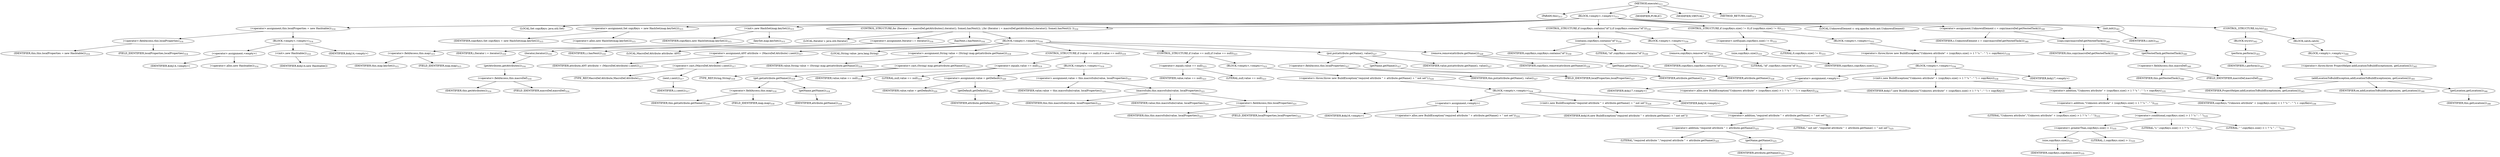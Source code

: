 digraph "execute" {  
"726" [label = <(METHOD,execute)<SUB>313</SUB>> ]
"46" [label = <(PARAM,this)<SUB>313</SUB>> ]
"727" [label = <(BLOCK,&lt;empty&gt;,&lt;empty&gt;)<SUB>313</SUB>> ]
"728" [label = <(&lt;operator&gt;.assignment,this.localProperties = new Hashtable())<SUB>314</SUB>> ]
"729" [label = <(&lt;operator&gt;.fieldAccess,this.localProperties)<SUB>314</SUB>> ]
"730" [label = <(IDENTIFIER,this,this.localProperties = new Hashtable())<SUB>314</SUB>> ]
"731" [label = <(FIELD_IDENTIFIER,localProperties,localProperties)<SUB>314</SUB>> ]
"732" [label = <(BLOCK,&lt;empty&gt;,&lt;empty&gt;)<SUB>314</SUB>> ]
"733" [label = <(&lt;operator&gt;.assignment,&lt;empty&gt;)> ]
"734" [label = <(IDENTIFIER,$obj14,&lt;empty&gt;)> ]
"735" [label = <(&lt;operator&gt;.alloc,new Hashtable())<SUB>314</SUB>> ]
"736" [label = <(&lt;init&gt;,new Hashtable())<SUB>314</SUB>> ]
"737" [label = <(IDENTIFIER,$obj14,new Hashtable())> ]
"738" [label = <(IDENTIFIER,$obj14,&lt;empty&gt;)> ]
"44" [label = <(LOCAL,Set copyKeys: java.util.Set)> ]
"739" [label = <(&lt;operator&gt;.assignment,Set copyKeys = new HashSet(map.keySet()))<SUB>315</SUB>> ]
"740" [label = <(IDENTIFIER,copyKeys,Set copyKeys = new HashSet(map.keySet()))<SUB>315</SUB>> ]
"741" [label = <(&lt;operator&gt;.alloc,new HashSet(map.keySet()))<SUB>315</SUB>> ]
"742" [label = <(&lt;init&gt;,new HashSet(map.keySet()))<SUB>315</SUB>> ]
"43" [label = <(IDENTIFIER,copyKeys,new HashSet(map.keySet()))<SUB>315</SUB>> ]
"743" [label = <(keySet,map.keySet())<SUB>315</SUB>> ]
"744" [label = <(&lt;operator&gt;.fieldAccess,this.map)<SUB>315</SUB>> ]
"745" [label = <(IDENTIFIER,this,map.keySet())<SUB>315</SUB>> ]
"746" [label = <(FIELD_IDENTIFIER,map,map)<SUB>315</SUB>> ]
"747" [label = <(CONTROL_STRUCTURE,for (Iterator i = macroDef.getAttributes().iterator(); Some(i.hasNext()); ),for (Iterator i = macroDef.getAttributes().iterator(); Some(i.hasNext()); ))<SUB>316</SUB>> ]
"748" [label = <(LOCAL,Iterator i: java.util.Iterator)> ]
"749" [label = <(&lt;operator&gt;.assignment,Iterator i = iterator())<SUB>316</SUB>> ]
"750" [label = <(IDENTIFIER,i,Iterator i = iterator())<SUB>316</SUB>> ]
"751" [label = <(iterator,iterator())<SUB>316</SUB>> ]
"752" [label = <(getAttributes,getAttributes())<SUB>316</SUB>> ]
"753" [label = <(&lt;operator&gt;.fieldAccess,this.macroDef)<SUB>316</SUB>> ]
"754" [label = <(IDENTIFIER,this,getAttributes())<SUB>316</SUB>> ]
"755" [label = <(FIELD_IDENTIFIER,macroDef,macroDef)<SUB>316</SUB>> ]
"756" [label = <(hasNext,i.hasNext())<SUB>316</SUB>> ]
"757" [label = <(IDENTIFIER,i,i.hasNext())<SUB>316</SUB>> ]
"758" [label = <(BLOCK,&lt;empty&gt;,&lt;empty&gt;)<SUB>316</SUB>> ]
"759" [label = <(LOCAL,MacroDef.Attribute attribute: ANY)> ]
"760" [label = <(&lt;operator&gt;.assignment,ANY attribute = (MacroDef.Attribute) i.next())<SUB>317</SUB>> ]
"761" [label = <(IDENTIFIER,attribute,ANY attribute = (MacroDef.Attribute) i.next())<SUB>317</SUB>> ]
"762" [label = <(&lt;operator&gt;.cast,(MacroDef.Attribute) i.next())<SUB>317</SUB>> ]
"763" [label = <(TYPE_REF,MacroDef.Attribute,MacroDef.Attribute)<SUB>317</SUB>> ]
"764" [label = <(next,i.next())<SUB>317</SUB>> ]
"765" [label = <(IDENTIFIER,i,i.next())<SUB>317</SUB>> ]
"766" [label = <(LOCAL,String value: java.lang.String)> ]
"767" [label = <(&lt;operator&gt;.assignment,String value = (String) map.get(attribute.getName()))<SUB>318</SUB>> ]
"768" [label = <(IDENTIFIER,value,String value = (String) map.get(attribute.getName()))<SUB>318</SUB>> ]
"769" [label = <(&lt;operator&gt;.cast,(String) map.get(attribute.getName()))<SUB>318</SUB>> ]
"770" [label = <(TYPE_REF,String,String)<SUB>318</SUB>> ]
"771" [label = <(get,get(attribute.getName()))<SUB>318</SUB>> ]
"772" [label = <(&lt;operator&gt;.fieldAccess,this.map)<SUB>318</SUB>> ]
"773" [label = <(IDENTIFIER,this,get(attribute.getName()))<SUB>318</SUB>> ]
"774" [label = <(FIELD_IDENTIFIER,map,map)<SUB>318</SUB>> ]
"775" [label = <(getName,getName())<SUB>318</SUB>> ]
"776" [label = <(IDENTIFIER,attribute,getName())<SUB>318</SUB>> ]
"777" [label = <(CONTROL_STRUCTURE,if (value == null),if (value == null))<SUB>319</SUB>> ]
"778" [label = <(&lt;operator&gt;.equals,value == null)<SUB>319</SUB>> ]
"779" [label = <(IDENTIFIER,value,value == null)<SUB>319</SUB>> ]
"780" [label = <(LITERAL,null,value == null)<SUB>319</SUB>> ]
"781" [label = <(BLOCK,&lt;empty&gt;,&lt;empty&gt;)<SUB>319</SUB>> ]
"782" [label = <(&lt;operator&gt;.assignment,value = getDefault())<SUB>320</SUB>> ]
"783" [label = <(IDENTIFIER,value,value = getDefault())<SUB>320</SUB>> ]
"784" [label = <(getDefault,getDefault())<SUB>320</SUB>> ]
"785" [label = <(IDENTIFIER,attribute,getDefault())<SUB>320</SUB>> ]
"786" [label = <(&lt;operator&gt;.assignment,value = this.macroSubs(value, localProperties))<SUB>321</SUB>> ]
"787" [label = <(IDENTIFIER,value,value = this.macroSubs(value, localProperties))<SUB>321</SUB>> ]
"788" [label = <(macroSubs,this.macroSubs(value, localProperties))<SUB>321</SUB>> ]
"45" [label = <(IDENTIFIER,this,this.macroSubs(value, localProperties))<SUB>321</SUB>> ]
"789" [label = <(IDENTIFIER,value,this.macroSubs(value, localProperties))<SUB>321</SUB>> ]
"790" [label = <(&lt;operator&gt;.fieldAccess,this.localProperties)<SUB>321</SUB>> ]
"791" [label = <(IDENTIFIER,this,this.macroSubs(value, localProperties))<SUB>321</SUB>> ]
"792" [label = <(FIELD_IDENTIFIER,localProperties,localProperties)<SUB>321</SUB>> ]
"793" [label = <(CONTROL_STRUCTURE,if (value == null),if (value == null))<SUB>323</SUB>> ]
"794" [label = <(&lt;operator&gt;.equals,value == null)<SUB>323</SUB>> ]
"795" [label = <(IDENTIFIER,value,value == null)<SUB>323</SUB>> ]
"796" [label = <(LITERAL,null,value == null)<SUB>323</SUB>> ]
"797" [label = <(BLOCK,&lt;empty&gt;,&lt;empty&gt;)<SUB>323</SUB>> ]
"798" [label = <(&lt;operator&gt;.throw,throw new BuildException(&quot;required attribute &quot; + attribute.getName() + &quot; not set&quot;);)<SUB>324</SUB>> ]
"799" [label = <(BLOCK,&lt;empty&gt;,&lt;empty&gt;)<SUB>324</SUB>> ]
"800" [label = <(&lt;operator&gt;.assignment,&lt;empty&gt;)> ]
"801" [label = <(IDENTIFIER,$obj16,&lt;empty&gt;)> ]
"802" [label = <(&lt;operator&gt;.alloc,new BuildException(&quot;required attribute &quot; + attribute.getName() + &quot; not set&quot;))<SUB>324</SUB>> ]
"803" [label = <(&lt;init&gt;,new BuildException(&quot;required attribute &quot; + attribute.getName() + &quot; not set&quot;))<SUB>324</SUB>> ]
"804" [label = <(IDENTIFIER,$obj16,new BuildException(&quot;required attribute &quot; + attribute.getName() + &quot; not set&quot;))> ]
"805" [label = <(&lt;operator&gt;.addition,&quot;required attribute &quot; + attribute.getName() + &quot; not set&quot;)<SUB>325</SUB>> ]
"806" [label = <(&lt;operator&gt;.addition,&quot;required attribute &quot; + attribute.getName())<SUB>325</SUB>> ]
"807" [label = <(LITERAL,&quot;required attribute &quot;,&quot;required attribute &quot; + attribute.getName())<SUB>325</SUB>> ]
"808" [label = <(getName,getName())<SUB>325</SUB>> ]
"809" [label = <(IDENTIFIER,attribute,getName())<SUB>325</SUB>> ]
"810" [label = <(LITERAL,&quot; not set&quot;,&quot;required attribute &quot; + attribute.getName() + &quot; not set&quot;)<SUB>325</SUB>> ]
"811" [label = <(IDENTIFIER,$obj16,&lt;empty&gt;)> ]
"812" [label = <(put,put(attribute.getName(), value))<SUB>327</SUB>> ]
"813" [label = <(&lt;operator&gt;.fieldAccess,this.localProperties)<SUB>327</SUB>> ]
"814" [label = <(IDENTIFIER,this,put(attribute.getName(), value))<SUB>327</SUB>> ]
"815" [label = <(FIELD_IDENTIFIER,localProperties,localProperties)<SUB>327</SUB>> ]
"816" [label = <(getName,getName())<SUB>327</SUB>> ]
"817" [label = <(IDENTIFIER,attribute,getName())<SUB>327</SUB>> ]
"818" [label = <(IDENTIFIER,value,put(attribute.getName(), value))<SUB>327</SUB>> ]
"819" [label = <(remove,remove(attribute.getName()))<SUB>328</SUB>> ]
"820" [label = <(IDENTIFIER,copyKeys,remove(attribute.getName()))<SUB>328</SUB>> ]
"821" [label = <(getName,getName())<SUB>328</SUB>> ]
"822" [label = <(IDENTIFIER,attribute,getName())<SUB>328</SUB>> ]
"823" [label = <(CONTROL_STRUCTURE,if (copyKeys.contains(&quot;id&quot;)),if (copyKeys.contains(&quot;id&quot;)))<SUB>330</SUB>> ]
"824" [label = <(contains,copyKeys.contains(&quot;id&quot;))<SUB>330</SUB>> ]
"825" [label = <(IDENTIFIER,copyKeys,copyKeys.contains(&quot;id&quot;))<SUB>330</SUB>> ]
"826" [label = <(LITERAL,&quot;id&quot;,copyKeys.contains(&quot;id&quot;))<SUB>330</SUB>> ]
"827" [label = <(BLOCK,&lt;empty&gt;,&lt;empty&gt;)<SUB>330</SUB>> ]
"828" [label = <(remove,copyKeys.remove(&quot;id&quot;))<SUB>331</SUB>> ]
"829" [label = <(IDENTIFIER,copyKeys,copyKeys.remove(&quot;id&quot;))<SUB>331</SUB>> ]
"830" [label = <(LITERAL,&quot;id&quot;,copyKeys.remove(&quot;id&quot;))<SUB>331</SUB>> ]
"831" [label = <(CONTROL_STRUCTURE,if (copyKeys.size() != 0),if (copyKeys.size() != 0))<SUB>333</SUB>> ]
"832" [label = <(&lt;operator&gt;.notEquals,copyKeys.size() != 0)<SUB>333</SUB>> ]
"833" [label = <(size,copyKeys.size())<SUB>333</SUB>> ]
"834" [label = <(IDENTIFIER,copyKeys,copyKeys.size())<SUB>333</SUB>> ]
"835" [label = <(LITERAL,0,copyKeys.size() != 0)<SUB>333</SUB>> ]
"836" [label = <(BLOCK,&lt;empty&gt;,&lt;empty&gt;)<SUB>333</SUB>> ]
"837" [label = <(&lt;operator&gt;.throw,throw new BuildException(&quot;Unknown attribute&quot; + (copyKeys.size() &gt; 1 ? &quot;s &quot; : &quot; &quot;) + copyKeys);)<SUB>334</SUB>> ]
"838" [label = <(BLOCK,&lt;empty&gt;,&lt;empty&gt;)<SUB>334</SUB>> ]
"839" [label = <(&lt;operator&gt;.assignment,&lt;empty&gt;)> ]
"840" [label = <(IDENTIFIER,$obj17,&lt;empty&gt;)> ]
"841" [label = <(&lt;operator&gt;.alloc,new BuildException(&quot;Unknown attribute&quot; + (copyKeys.size() &gt; 1 ? &quot;s &quot; : &quot; &quot;) + copyKeys))<SUB>334</SUB>> ]
"842" [label = <(&lt;init&gt;,new BuildException(&quot;Unknown attribute&quot; + (copyKeys.size() &gt; 1 ? &quot;s &quot; : &quot; &quot;) + copyKeys))<SUB>334</SUB>> ]
"843" [label = <(IDENTIFIER,$obj17,new BuildException(&quot;Unknown attribute&quot; + (copyKeys.size() &gt; 1 ? &quot;s &quot; : &quot; &quot;) + copyKeys))> ]
"844" [label = <(&lt;operator&gt;.addition,&quot;Unknown attribute&quot; + (copyKeys.size() &gt; 1 ? &quot;s &quot; : &quot; &quot;) + copyKeys)<SUB>335</SUB>> ]
"845" [label = <(&lt;operator&gt;.addition,&quot;Unknown attribute&quot; + (copyKeys.size() &gt; 1 ? &quot;s &quot; : &quot; &quot;))<SUB>335</SUB>> ]
"846" [label = <(LITERAL,&quot;Unknown attribute&quot;,&quot;Unknown attribute&quot; + (copyKeys.size() &gt; 1 ? &quot;s &quot; : &quot; &quot;))<SUB>335</SUB>> ]
"847" [label = <(&lt;operator&gt;.conditional,copyKeys.size() &gt; 1 ? &quot;s &quot; : &quot; &quot;)<SUB>335</SUB>> ]
"848" [label = <(&lt;operator&gt;.greaterThan,copyKeys.size() &gt; 1)<SUB>335</SUB>> ]
"849" [label = <(size,copyKeys.size())<SUB>335</SUB>> ]
"850" [label = <(IDENTIFIER,copyKeys,copyKeys.size())<SUB>335</SUB>> ]
"851" [label = <(LITERAL,1,copyKeys.size() &gt; 1)<SUB>335</SUB>> ]
"852" [label = <(LITERAL,&quot;s &quot;,copyKeys.size() &gt; 1 ? &quot;s &quot; : &quot; &quot;)<SUB>335</SUB>> ]
"853" [label = <(LITERAL,&quot; &quot;,copyKeys.size() &gt; 1 ? &quot;s &quot; : &quot; &quot;)<SUB>335</SUB>> ]
"854" [label = <(IDENTIFIER,copyKeys,&quot;Unknown attribute&quot; + (copyKeys.size() &gt; 1 ? &quot;s &quot; : &quot; &quot;) + copyKeys)<SUB>336</SUB>> ]
"855" [label = <(IDENTIFIER,$obj17,&lt;empty&gt;)> ]
"856" [label = <(LOCAL,UnknownElement c: org.apache.tools.ant.UnknownElement)> ]
"857" [label = <(&lt;operator&gt;.assignment,UnknownElement c = copy(macroDef.getNestedTask()))<SUB>340</SUB>> ]
"858" [label = <(IDENTIFIER,c,UnknownElement c = copy(macroDef.getNestedTask()))<SUB>340</SUB>> ]
"859" [label = <(copy,copy(macroDef.getNestedTask()))<SUB>340</SUB>> ]
"47" [label = <(IDENTIFIER,this,copy(macroDef.getNestedTask()))<SUB>340</SUB>> ]
"860" [label = <(getNestedTask,getNestedTask())<SUB>340</SUB>> ]
"861" [label = <(&lt;operator&gt;.fieldAccess,this.macroDef)<SUB>340</SUB>> ]
"862" [label = <(IDENTIFIER,this,getNestedTask())<SUB>340</SUB>> ]
"863" [label = <(FIELD_IDENTIFIER,macroDef,macroDef)<SUB>340</SUB>> ]
"864" [label = <(init,init())<SUB>341</SUB>> ]
"865" [label = <(IDENTIFIER,c,init())<SUB>341</SUB>> ]
"866" [label = <(CONTROL_STRUCTURE,try,try)<SUB>342</SUB>> ]
"867" [label = <(BLOCK,try,try)<SUB>342</SUB>> ]
"868" [label = <(perform,perform())<SUB>343</SUB>> ]
"869" [label = <(IDENTIFIER,c,perform())<SUB>343</SUB>> ]
"870" [label = <(BLOCK,catch,catch)> ]
"871" [label = <(BLOCK,&lt;empty&gt;,&lt;empty&gt;)<SUB>344</SUB>> ]
"872" [label = <(&lt;operator&gt;.throw,throw ProjectHelper.addLocationToBuildException(ex, getLocation());)<SUB>345</SUB>> ]
"873" [label = <(addLocationToBuildException,addLocationToBuildException(ex, getLocation()))<SUB>345</SUB>> ]
"874" [label = <(IDENTIFIER,ProjectHelper,addLocationToBuildException(ex, getLocation()))<SUB>345</SUB>> ]
"875" [label = <(IDENTIFIER,ex,addLocationToBuildException(ex, getLocation()))<SUB>346</SUB>> ]
"876" [label = <(getLocation,getLocation())<SUB>346</SUB>> ]
"48" [label = <(IDENTIFIER,this,getLocation())<SUB>346</SUB>> ]
"877" [label = <(MODIFIER,PUBLIC)> ]
"878" [label = <(MODIFIER,VIRTUAL)> ]
"879" [label = <(METHOD_RETURN,void)<SUB>313</SUB>> ]
  "726" -> "46" 
  "726" -> "727" 
  "726" -> "877" 
  "726" -> "878" 
  "726" -> "879" 
  "727" -> "728" 
  "727" -> "44" 
  "727" -> "739" 
  "727" -> "742" 
  "727" -> "747" 
  "727" -> "823" 
  "727" -> "831" 
  "727" -> "856" 
  "727" -> "857" 
  "727" -> "864" 
  "727" -> "866" 
  "728" -> "729" 
  "728" -> "732" 
  "729" -> "730" 
  "729" -> "731" 
  "732" -> "733" 
  "732" -> "736" 
  "732" -> "738" 
  "733" -> "734" 
  "733" -> "735" 
  "736" -> "737" 
  "739" -> "740" 
  "739" -> "741" 
  "742" -> "43" 
  "742" -> "743" 
  "743" -> "744" 
  "744" -> "745" 
  "744" -> "746" 
  "747" -> "748" 
  "747" -> "749" 
  "747" -> "756" 
  "747" -> "758" 
  "749" -> "750" 
  "749" -> "751" 
  "751" -> "752" 
  "752" -> "753" 
  "753" -> "754" 
  "753" -> "755" 
  "756" -> "757" 
  "758" -> "759" 
  "758" -> "760" 
  "758" -> "766" 
  "758" -> "767" 
  "758" -> "777" 
  "758" -> "793" 
  "758" -> "812" 
  "758" -> "819" 
  "760" -> "761" 
  "760" -> "762" 
  "762" -> "763" 
  "762" -> "764" 
  "764" -> "765" 
  "767" -> "768" 
  "767" -> "769" 
  "769" -> "770" 
  "769" -> "771" 
  "771" -> "772" 
  "771" -> "775" 
  "772" -> "773" 
  "772" -> "774" 
  "775" -> "776" 
  "777" -> "778" 
  "777" -> "781" 
  "778" -> "779" 
  "778" -> "780" 
  "781" -> "782" 
  "781" -> "786" 
  "782" -> "783" 
  "782" -> "784" 
  "784" -> "785" 
  "786" -> "787" 
  "786" -> "788" 
  "788" -> "45" 
  "788" -> "789" 
  "788" -> "790" 
  "790" -> "791" 
  "790" -> "792" 
  "793" -> "794" 
  "793" -> "797" 
  "794" -> "795" 
  "794" -> "796" 
  "797" -> "798" 
  "798" -> "799" 
  "799" -> "800" 
  "799" -> "803" 
  "799" -> "811" 
  "800" -> "801" 
  "800" -> "802" 
  "803" -> "804" 
  "803" -> "805" 
  "805" -> "806" 
  "805" -> "810" 
  "806" -> "807" 
  "806" -> "808" 
  "808" -> "809" 
  "812" -> "813" 
  "812" -> "816" 
  "812" -> "818" 
  "813" -> "814" 
  "813" -> "815" 
  "816" -> "817" 
  "819" -> "820" 
  "819" -> "821" 
  "821" -> "822" 
  "823" -> "824" 
  "823" -> "827" 
  "824" -> "825" 
  "824" -> "826" 
  "827" -> "828" 
  "828" -> "829" 
  "828" -> "830" 
  "831" -> "832" 
  "831" -> "836" 
  "832" -> "833" 
  "832" -> "835" 
  "833" -> "834" 
  "836" -> "837" 
  "837" -> "838" 
  "838" -> "839" 
  "838" -> "842" 
  "838" -> "855" 
  "839" -> "840" 
  "839" -> "841" 
  "842" -> "843" 
  "842" -> "844" 
  "844" -> "845" 
  "844" -> "854" 
  "845" -> "846" 
  "845" -> "847" 
  "847" -> "848" 
  "847" -> "852" 
  "847" -> "853" 
  "848" -> "849" 
  "848" -> "851" 
  "849" -> "850" 
  "857" -> "858" 
  "857" -> "859" 
  "859" -> "47" 
  "859" -> "860" 
  "860" -> "861" 
  "861" -> "862" 
  "861" -> "863" 
  "864" -> "865" 
  "866" -> "867" 
  "866" -> "870" 
  "867" -> "868" 
  "868" -> "869" 
  "870" -> "871" 
  "871" -> "872" 
  "872" -> "873" 
  "873" -> "874" 
  "873" -> "875" 
  "873" -> "876" 
  "876" -> "48" 
}
